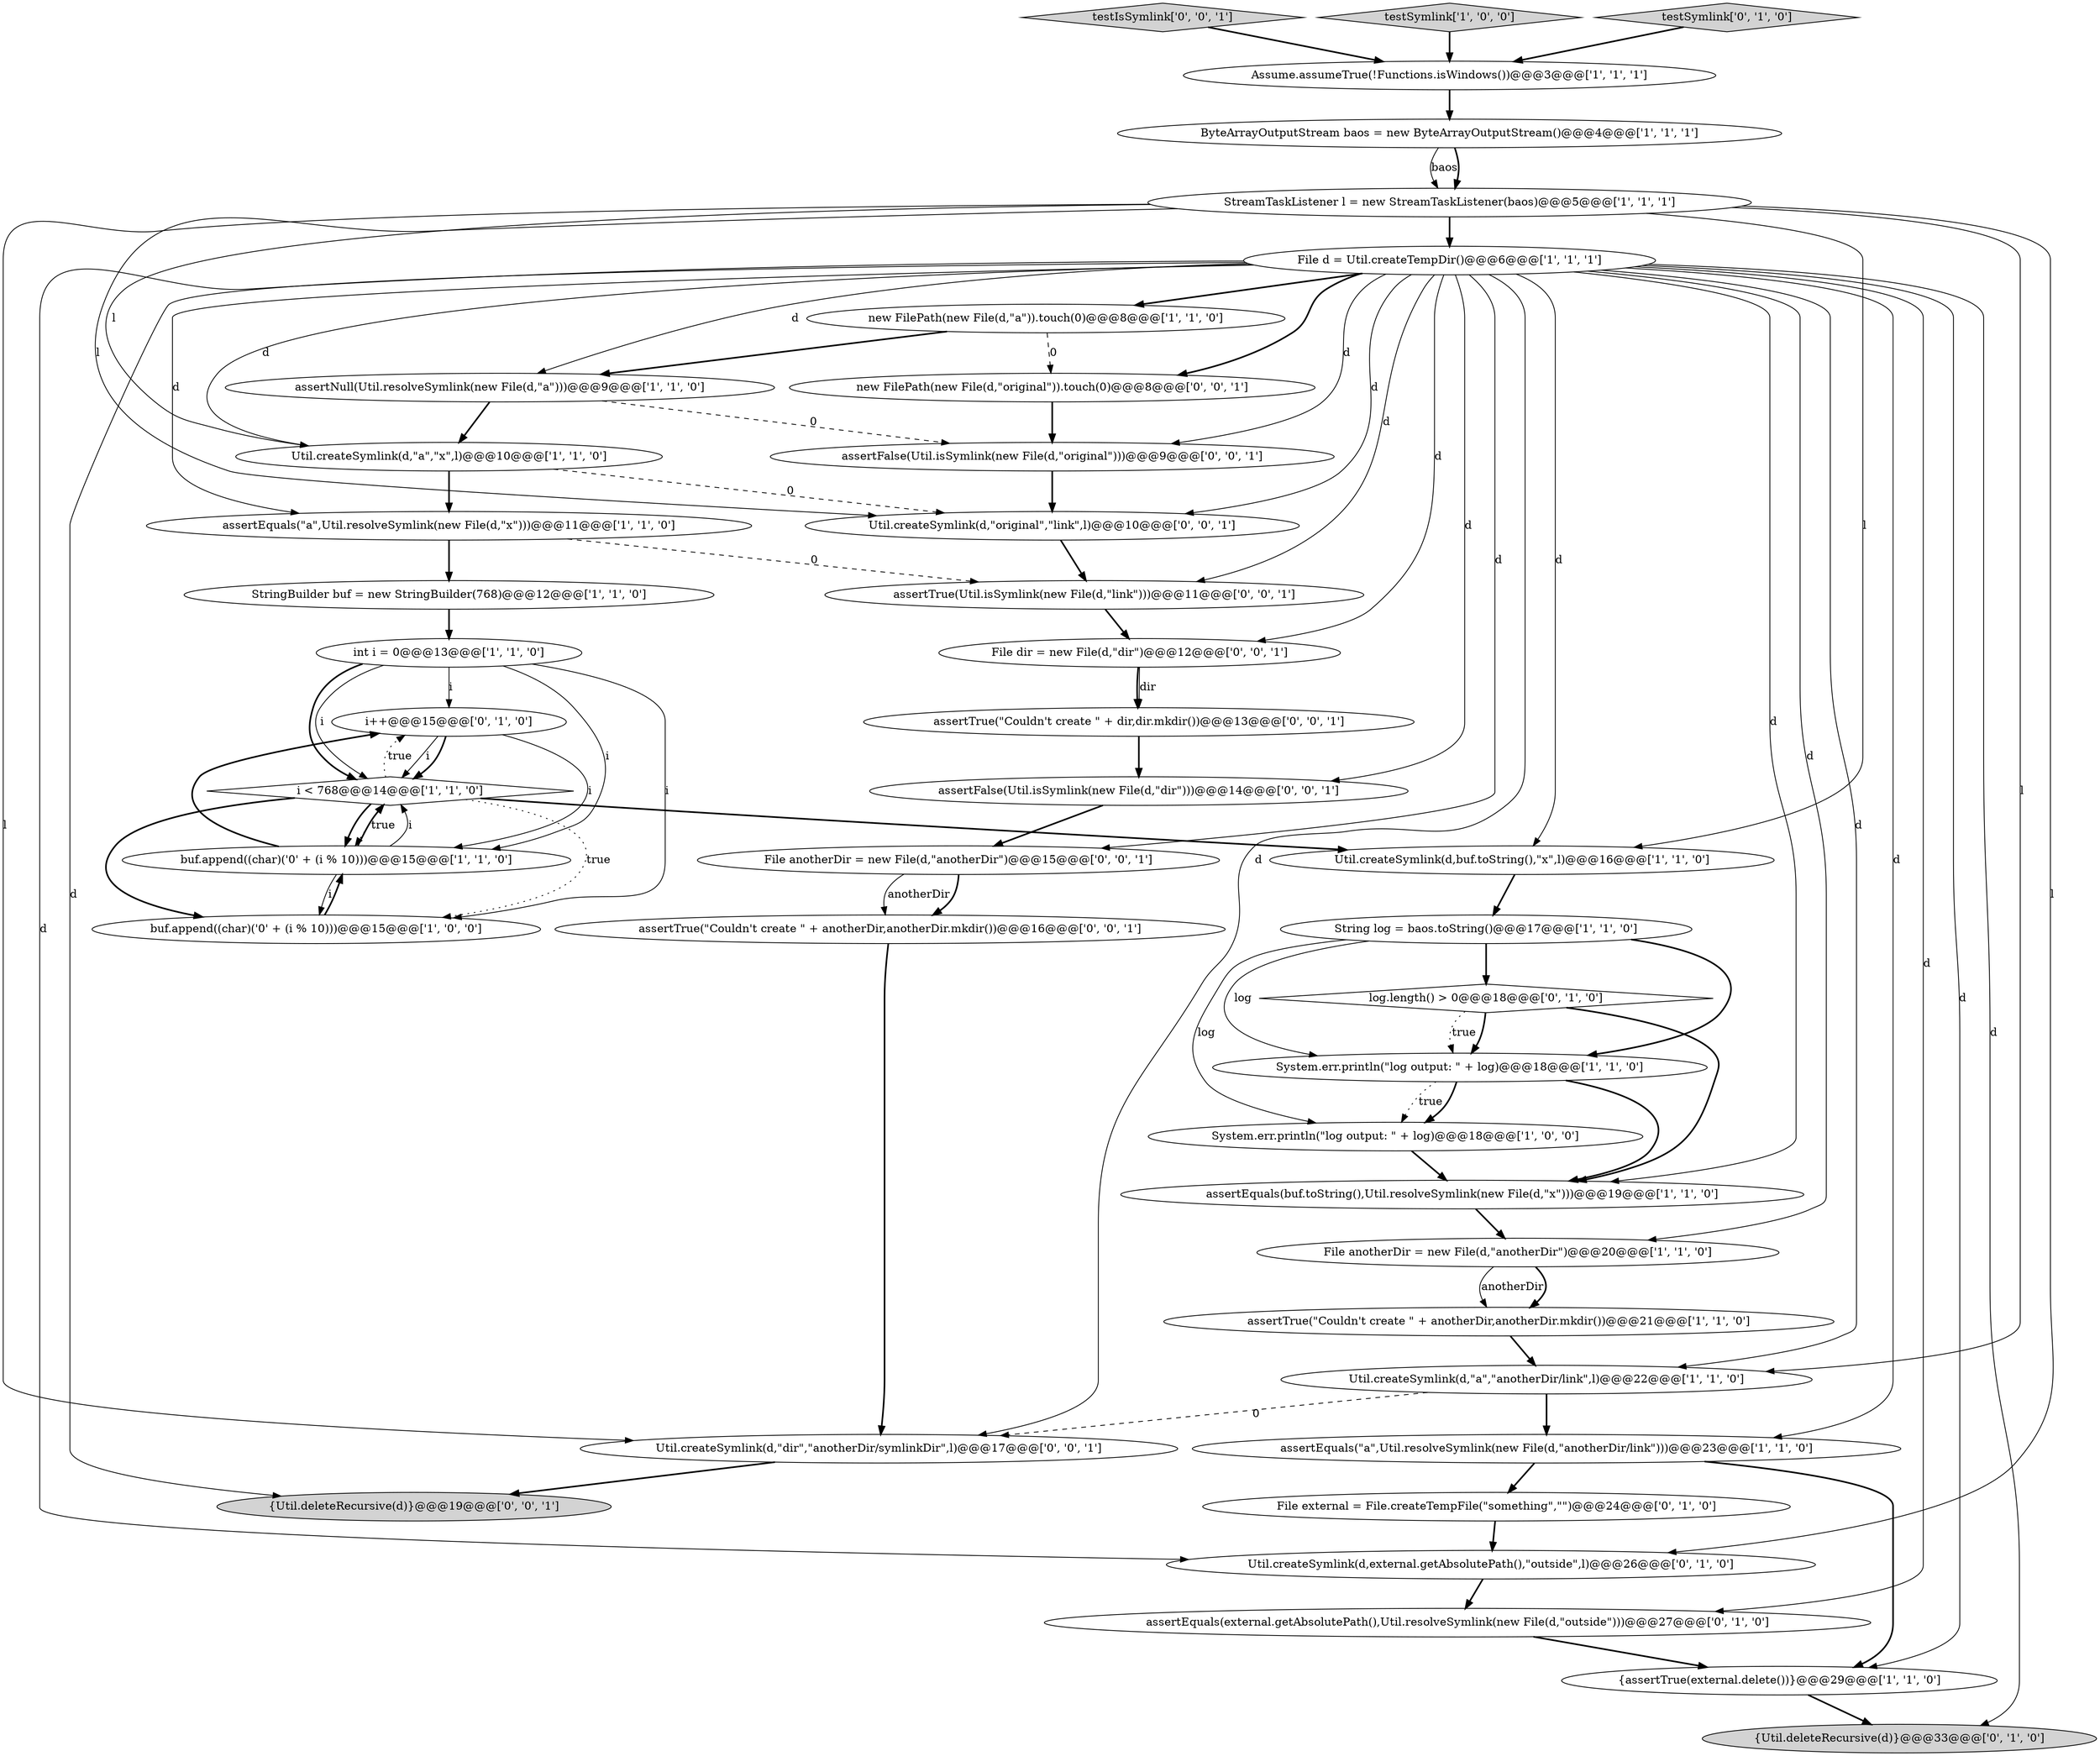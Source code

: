 digraph {
1 [style = filled, label = "Util.createSymlink(d,\"a\",\"x\",l)@@@10@@@['1', '1', '0']", fillcolor = white, shape = ellipse image = "AAA0AAABBB1BBB"];
32 [style = filled, label = "new FilePath(new File(d,\"original\")).touch(0)@@@8@@@['0', '0', '1']", fillcolor = white, shape = ellipse image = "AAA0AAABBB3BBB"];
27 [style = filled, label = "i++@@@15@@@['0', '1', '0']", fillcolor = white, shape = ellipse image = "AAA0AAABBB2BBB"];
38 [style = filled, label = "assertTrue(\"Couldn't create \" + anotherDir,anotherDir.mkdir())@@@16@@@['0', '0', '1']", fillcolor = white, shape = ellipse image = "AAA0AAABBB3BBB"];
2 [style = filled, label = "assertTrue(\"Couldn't create \" + anotherDir,anotherDir.mkdir())@@@21@@@['1', '1', '0']", fillcolor = white, shape = ellipse image = "AAA0AAABBB1BBB"];
41 [style = filled, label = "testIsSymlink['0', '0', '1']", fillcolor = lightgray, shape = diamond image = "AAA0AAABBB3BBB"];
20 [style = filled, label = "File anotherDir = new File(d,\"anotherDir\")@@@20@@@['1', '1', '0']", fillcolor = white, shape = ellipse image = "AAA0AAABBB1BBB"];
26 [style = filled, label = "log.length() > 0@@@18@@@['0', '1', '0']", fillcolor = white, shape = diamond image = "AAA0AAABBB2BBB"];
11 [style = filled, label = "buf.append((char)('0' + (i % 10)))@@@15@@@['1', '0', '0']", fillcolor = white, shape = ellipse image = "AAA0AAABBB1BBB"];
19 [style = filled, label = "Util.createSymlink(d,\"a\",\"anotherDir/link\",l)@@@22@@@['1', '1', '0']", fillcolor = white, shape = ellipse image = "AAA0AAABBB1BBB"];
21 [style = filled, label = "assertNull(Util.resolveSymlink(new File(d,\"a\")))@@@9@@@['1', '1', '0']", fillcolor = white, shape = ellipse image = "AAA0AAABBB1BBB"];
13 [style = filled, label = "Util.createSymlink(d,buf.toString(),\"x\",l)@@@16@@@['1', '1', '0']", fillcolor = white, shape = ellipse image = "AAA0AAABBB1BBB"];
37 [style = filled, label = "Util.createSymlink(d,\"original\",\"link\",l)@@@10@@@['0', '0', '1']", fillcolor = white, shape = ellipse image = "AAA0AAABBB3BBB"];
36 [style = filled, label = "File dir = new File(d,\"dir\")@@@12@@@['0', '0', '1']", fillcolor = white, shape = ellipse image = "AAA0AAABBB3BBB"];
8 [style = filled, label = "new FilePath(new File(d,\"a\")).touch(0)@@@8@@@['1', '1', '0']", fillcolor = white, shape = ellipse image = "AAA0AAABBB1BBB"];
35 [style = filled, label = "Util.createSymlink(d,\"dir\",\"anotherDir/symlinkDir\",l)@@@17@@@['0', '0', '1']", fillcolor = white, shape = ellipse image = "AAA0AAABBB3BBB"];
12 [style = filled, label = "ByteArrayOutputStream baos = new ByteArrayOutputStream()@@@4@@@['1', '1', '1']", fillcolor = white, shape = ellipse image = "AAA0AAABBB1BBB"];
39 [style = filled, label = "assertFalse(Util.isSymlink(new File(d,\"original\")))@@@9@@@['0', '0', '1']", fillcolor = white, shape = ellipse image = "AAA0AAABBB3BBB"];
24 [style = filled, label = "assertEquals(external.getAbsolutePath(),Util.resolveSymlink(new File(d,\"outside\")))@@@27@@@['0', '1', '0']", fillcolor = white, shape = ellipse image = "AAA1AAABBB2BBB"];
34 [style = filled, label = "assertTrue(Util.isSymlink(new File(d,\"link\")))@@@11@@@['0', '0', '1']", fillcolor = white, shape = ellipse image = "AAA0AAABBB3BBB"];
6 [style = filled, label = "StreamTaskListener l = new StreamTaskListener(baos)@@@5@@@['1', '1', '1']", fillcolor = white, shape = ellipse image = "AAA0AAABBB1BBB"];
18 [style = filled, label = "System.err.println(\"log output: \" + log)@@@18@@@['1', '1', '0']", fillcolor = white, shape = ellipse image = "AAA0AAABBB1BBB"];
15 [style = filled, label = "testSymlink['1', '0', '0']", fillcolor = lightgray, shape = diamond image = "AAA0AAABBB1BBB"];
33 [style = filled, label = "assertTrue(\"Couldn't create \" + dir,dir.mkdir())@@@13@@@['0', '0', '1']", fillcolor = white, shape = ellipse image = "AAA0AAABBB3BBB"];
5 [style = filled, label = "i < 768@@@14@@@['1', '1', '0']", fillcolor = white, shape = diamond image = "AAA0AAABBB1BBB"];
29 [style = filled, label = "File external = File.createTempFile(\"something\",\"\")@@@24@@@['0', '1', '0']", fillcolor = white, shape = ellipse image = "AAA1AAABBB2BBB"];
25 [style = filled, label = "Util.createSymlink(d,external.getAbsolutePath(),\"outside\",l)@@@26@@@['0', '1', '0']", fillcolor = white, shape = ellipse image = "AAA1AAABBB2BBB"];
17 [style = filled, label = "{assertTrue(external.delete())}@@@29@@@['1', '1', '0']", fillcolor = white, shape = ellipse image = "AAA0AAABBB1BBB"];
30 [style = filled, label = "{Util.deleteRecursive(d)}@@@33@@@['0', '1', '0']", fillcolor = lightgray, shape = ellipse image = "AAA1AAABBB2BBB"];
42 [style = filled, label = "assertFalse(Util.isSymlink(new File(d,\"dir\")))@@@14@@@['0', '0', '1']", fillcolor = white, shape = ellipse image = "AAA0AAABBB3BBB"];
40 [style = filled, label = "File anotherDir = new File(d,\"anotherDir\")@@@15@@@['0', '0', '1']", fillcolor = white, shape = ellipse image = "AAA0AAABBB3BBB"];
22 [style = filled, label = "int i = 0@@@13@@@['1', '1', '0']", fillcolor = white, shape = ellipse image = "AAA0AAABBB1BBB"];
23 [style = filled, label = "buf.append((char)('0' + (i % 10)))@@@15@@@['1', '1', '0']", fillcolor = white, shape = ellipse image = "AAA0AAABBB1BBB"];
10 [style = filled, label = "Assume.assumeTrue(!Functions.isWindows())@@@3@@@['1', '1', '1']", fillcolor = white, shape = ellipse image = "AAA0AAABBB1BBB"];
4 [style = filled, label = "assertEquals(\"a\",Util.resolveSymlink(new File(d,\"anotherDir/link\")))@@@23@@@['1', '1', '0']", fillcolor = white, shape = ellipse image = "AAA0AAABBB1BBB"];
14 [style = filled, label = "assertEquals(buf.toString(),Util.resolveSymlink(new File(d,\"x\")))@@@19@@@['1', '1', '0']", fillcolor = white, shape = ellipse image = "AAA0AAABBB1BBB"];
31 [style = filled, label = "{Util.deleteRecursive(d)}@@@19@@@['0', '0', '1']", fillcolor = lightgray, shape = ellipse image = "AAA0AAABBB3BBB"];
28 [style = filled, label = "testSymlink['0', '1', '0']", fillcolor = lightgray, shape = diamond image = "AAA0AAABBB2BBB"];
0 [style = filled, label = "File d = Util.createTempDir()@@@6@@@['1', '1', '1']", fillcolor = white, shape = ellipse image = "AAA0AAABBB1BBB"];
9 [style = filled, label = "StringBuilder buf = new StringBuilder(768)@@@12@@@['1', '1', '0']", fillcolor = white, shape = ellipse image = "AAA0AAABBB1BBB"];
3 [style = filled, label = "assertEquals(\"a\",Util.resolveSymlink(new File(d,\"x\")))@@@11@@@['1', '1', '0']", fillcolor = white, shape = ellipse image = "AAA0AAABBB1BBB"];
16 [style = filled, label = "String log = baos.toString()@@@17@@@['1', '1', '0']", fillcolor = white, shape = ellipse image = "AAA0AAABBB1BBB"];
7 [style = filled, label = "System.err.println(\"log output: \" + log)@@@18@@@['1', '0', '0']", fillcolor = white, shape = ellipse image = "AAA0AAABBB1BBB"];
40->38 [style = solid, label="anotherDir"];
0->37 [style = solid, label="d"];
19->35 [style = dashed, label="0"];
0->39 [style = solid, label="d"];
0->8 [style = bold, label=""];
22->27 [style = solid, label="i"];
5->13 [style = bold, label=""];
23->11 [style = solid, label="i"];
22->23 [style = solid, label="i"];
27->5 [style = solid, label="i"];
18->7 [style = dotted, label="true"];
20->2 [style = solid, label="anotherDir"];
3->9 [style = bold, label=""];
11->23 [style = bold, label=""];
38->35 [style = bold, label=""];
20->2 [style = bold, label=""];
39->37 [style = bold, label=""];
16->18 [style = solid, label="log"];
23->27 [style = bold, label=""];
26->18 [style = bold, label=""];
5->11 [style = dotted, label="true"];
6->13 [style = solid, label="l"];
36->33 [style = solid, label="dir"];
0->34 [style = solid, label="d"];
23->5 [style = solid, label="i"];
0->21 [style = solid, label="d"];
12->6 [style = solid, label="baos"];
4->17 [style = bold, label=""];
0->25 [style = solid, label="d"];
7->14 [style = bold, label=""];
22->5 [style = solid, label="i"];
37->34 [style = bold, label=""];
6->19 [style = solid, label="l"];
42->40 [style = bold, label=""];
23->5 [style = bold, label=""];
1->37 [style = dashed, label="0"];
28->10 [style = bold, label=""];
0->19 [style = solid, label="d"];
0->40 [style = solid, label="d"];
0->3 [style = solid, label="d"];
6->1 [style = solid, label="l"];
6->25 [style = solid, label="l"];
0->14 [style = solid, label="d"];
35->31 [style = bold, label=""];
6->0 [style = bold, label=""];
24->17 [style = bold, label=""];
34->36 [style = bold, label=""];
5->27 [style = dotted, label="true"];
26->14 [style = bold, label=""];
8->21 [style = bold, label=""];
29->25 [style = bold, label=""];
0->4 [style = solid, label="d"];
0->30 [style = solid, label="d"];
2->19 [style = bold, label=""];
0->20 [style = solid, label="d"];
27->23 [style = solid, label="i"];
0->35 [style = solid, label="d"];
13->16 [style = bold, label=""];
8->32 [style = dashed, label="0"];
41->10 [style = bold, label=""];
19->4 [style = bold, label=""];
36->33 [style = bold, label=""];
21->1 [style = bold, label=""];
18->14 [style = bold, label=""];
17->30 [style = bold, label=""];
15->10 [style = bold, label=""];
21->39 [style = dashed, label="0"];
12->6 [style = bold, label=""];
18->7 [style = bold, label=""];
40->38 [style = bold, label=""];
9->22 [style = bold, label=""];
0->31 [style = solid, label="d"];
22->5 [style = bold, label=""];
6->35 [style = solid, label="l"];
0->36 [style = solid, label="d"];
16->26 [style = bold, label=""];
0->32 [style = bold, label=""];
16->18 [style = bold, label=""];
0->13 [style = solid, label="d"];
25->24 [style = bold, label=""];
32->39 [style = bold, label=""];
16->7 [style = solid, label="log"];
26->18 [style = dotted, label="true"];
10->12 [style = bold, label=""];
1->3 [style = bold, label=""];
0->42 [style = solid, label="d"];
5->11 [style = bold, label=""];
5->23 [style = bold, label=""];
27->5 [style = bold, label=""];
6->37 [style = solid, label="l"];
0->1 [style = solid, label="d"];
3->34 [style = dashed, label="0"];
0->17 [style = solid, label="d"];
0->24 [style = solid, label="d"];
4->29 [style = bold, label=""];
22->11 [style = solid, label="i"];
5->23 [style = dotted, label="true"];
14->20 [style = bold, label=""];
33->42 [style = bold, label=""];
}
